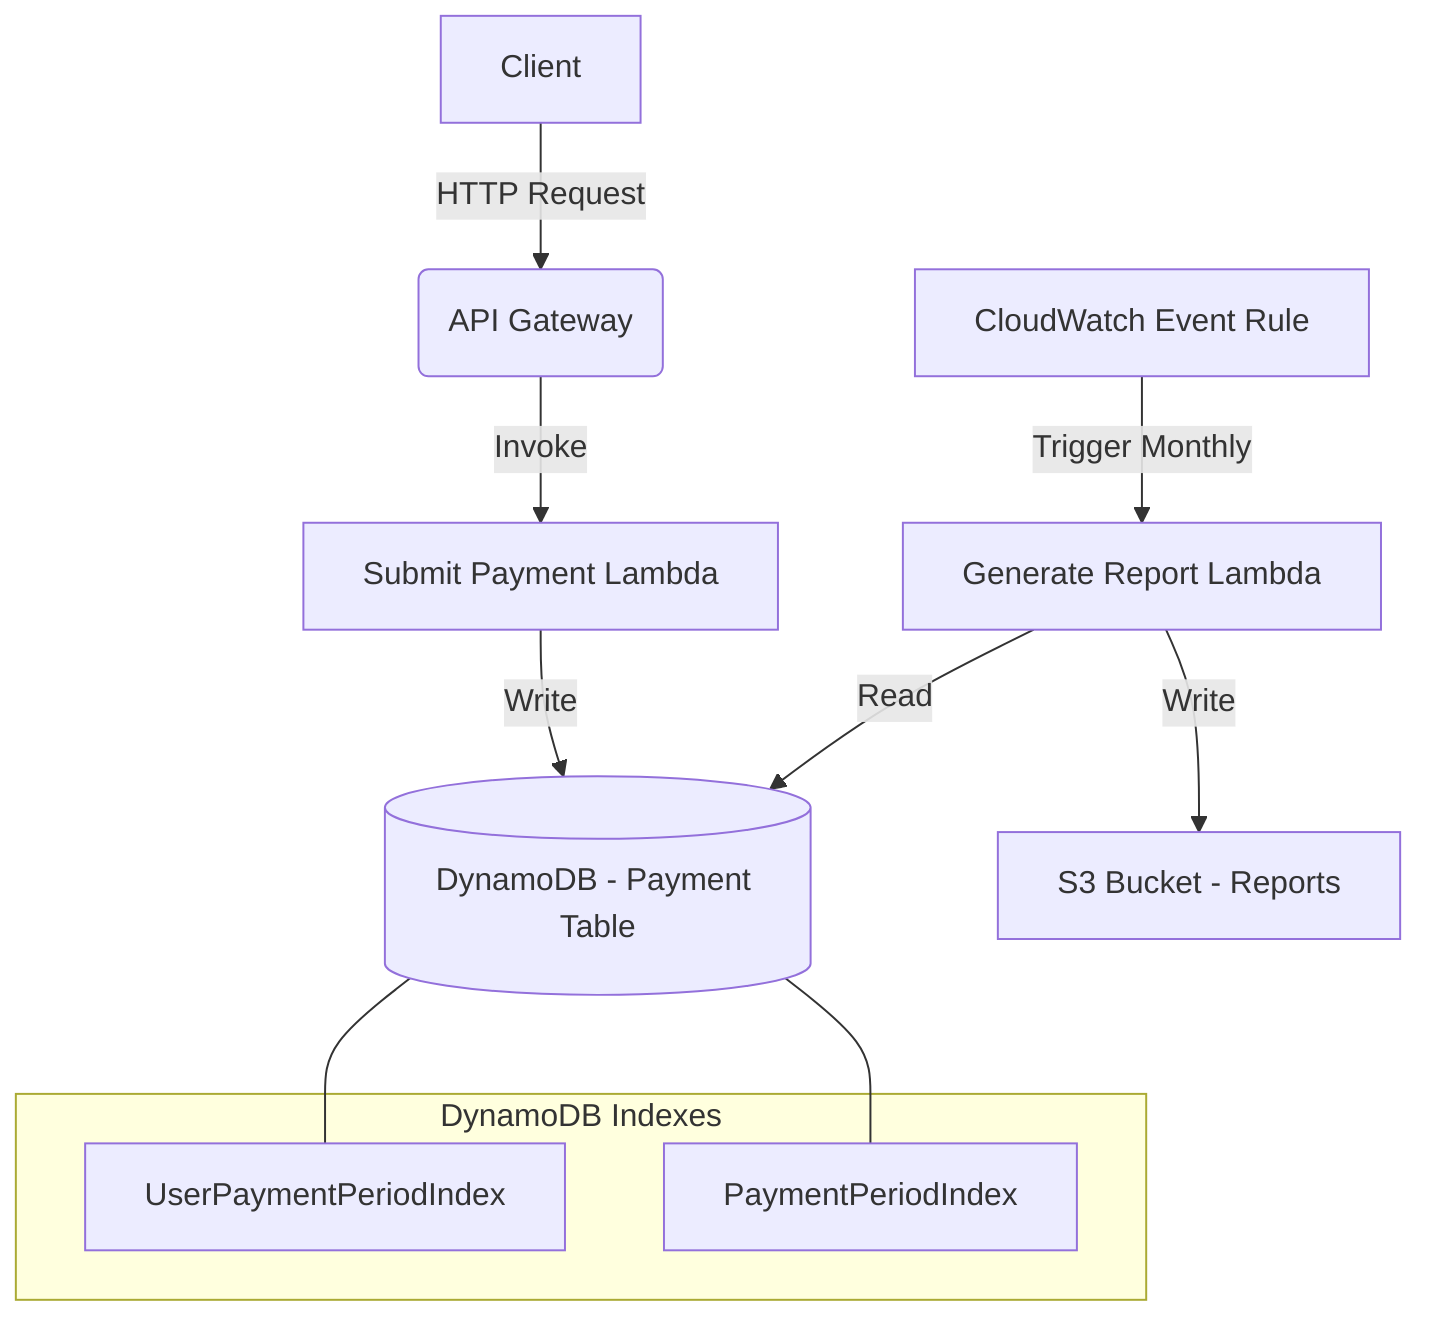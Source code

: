 graph TD
    A[Client] -->|HTTP Request| B(API Gateway)
    B -->|Invoke| C[Submit Payment Lambda]
    C -->|Write| D[(DynamoDB - Payment Table)]
    E[CloudWatch Event Rule] -->|Trigger Monthly| F[Generate Report Lambda]
    F -->|Read| D
    F -->|Write| G[S3 Bucket - Reports]

    subgraph "DynamoDB Indexes"
        H[UserPaymentPeriodIndex]
        I[PaymentPeriodIndex]
    end

    D --- H
    D --- I